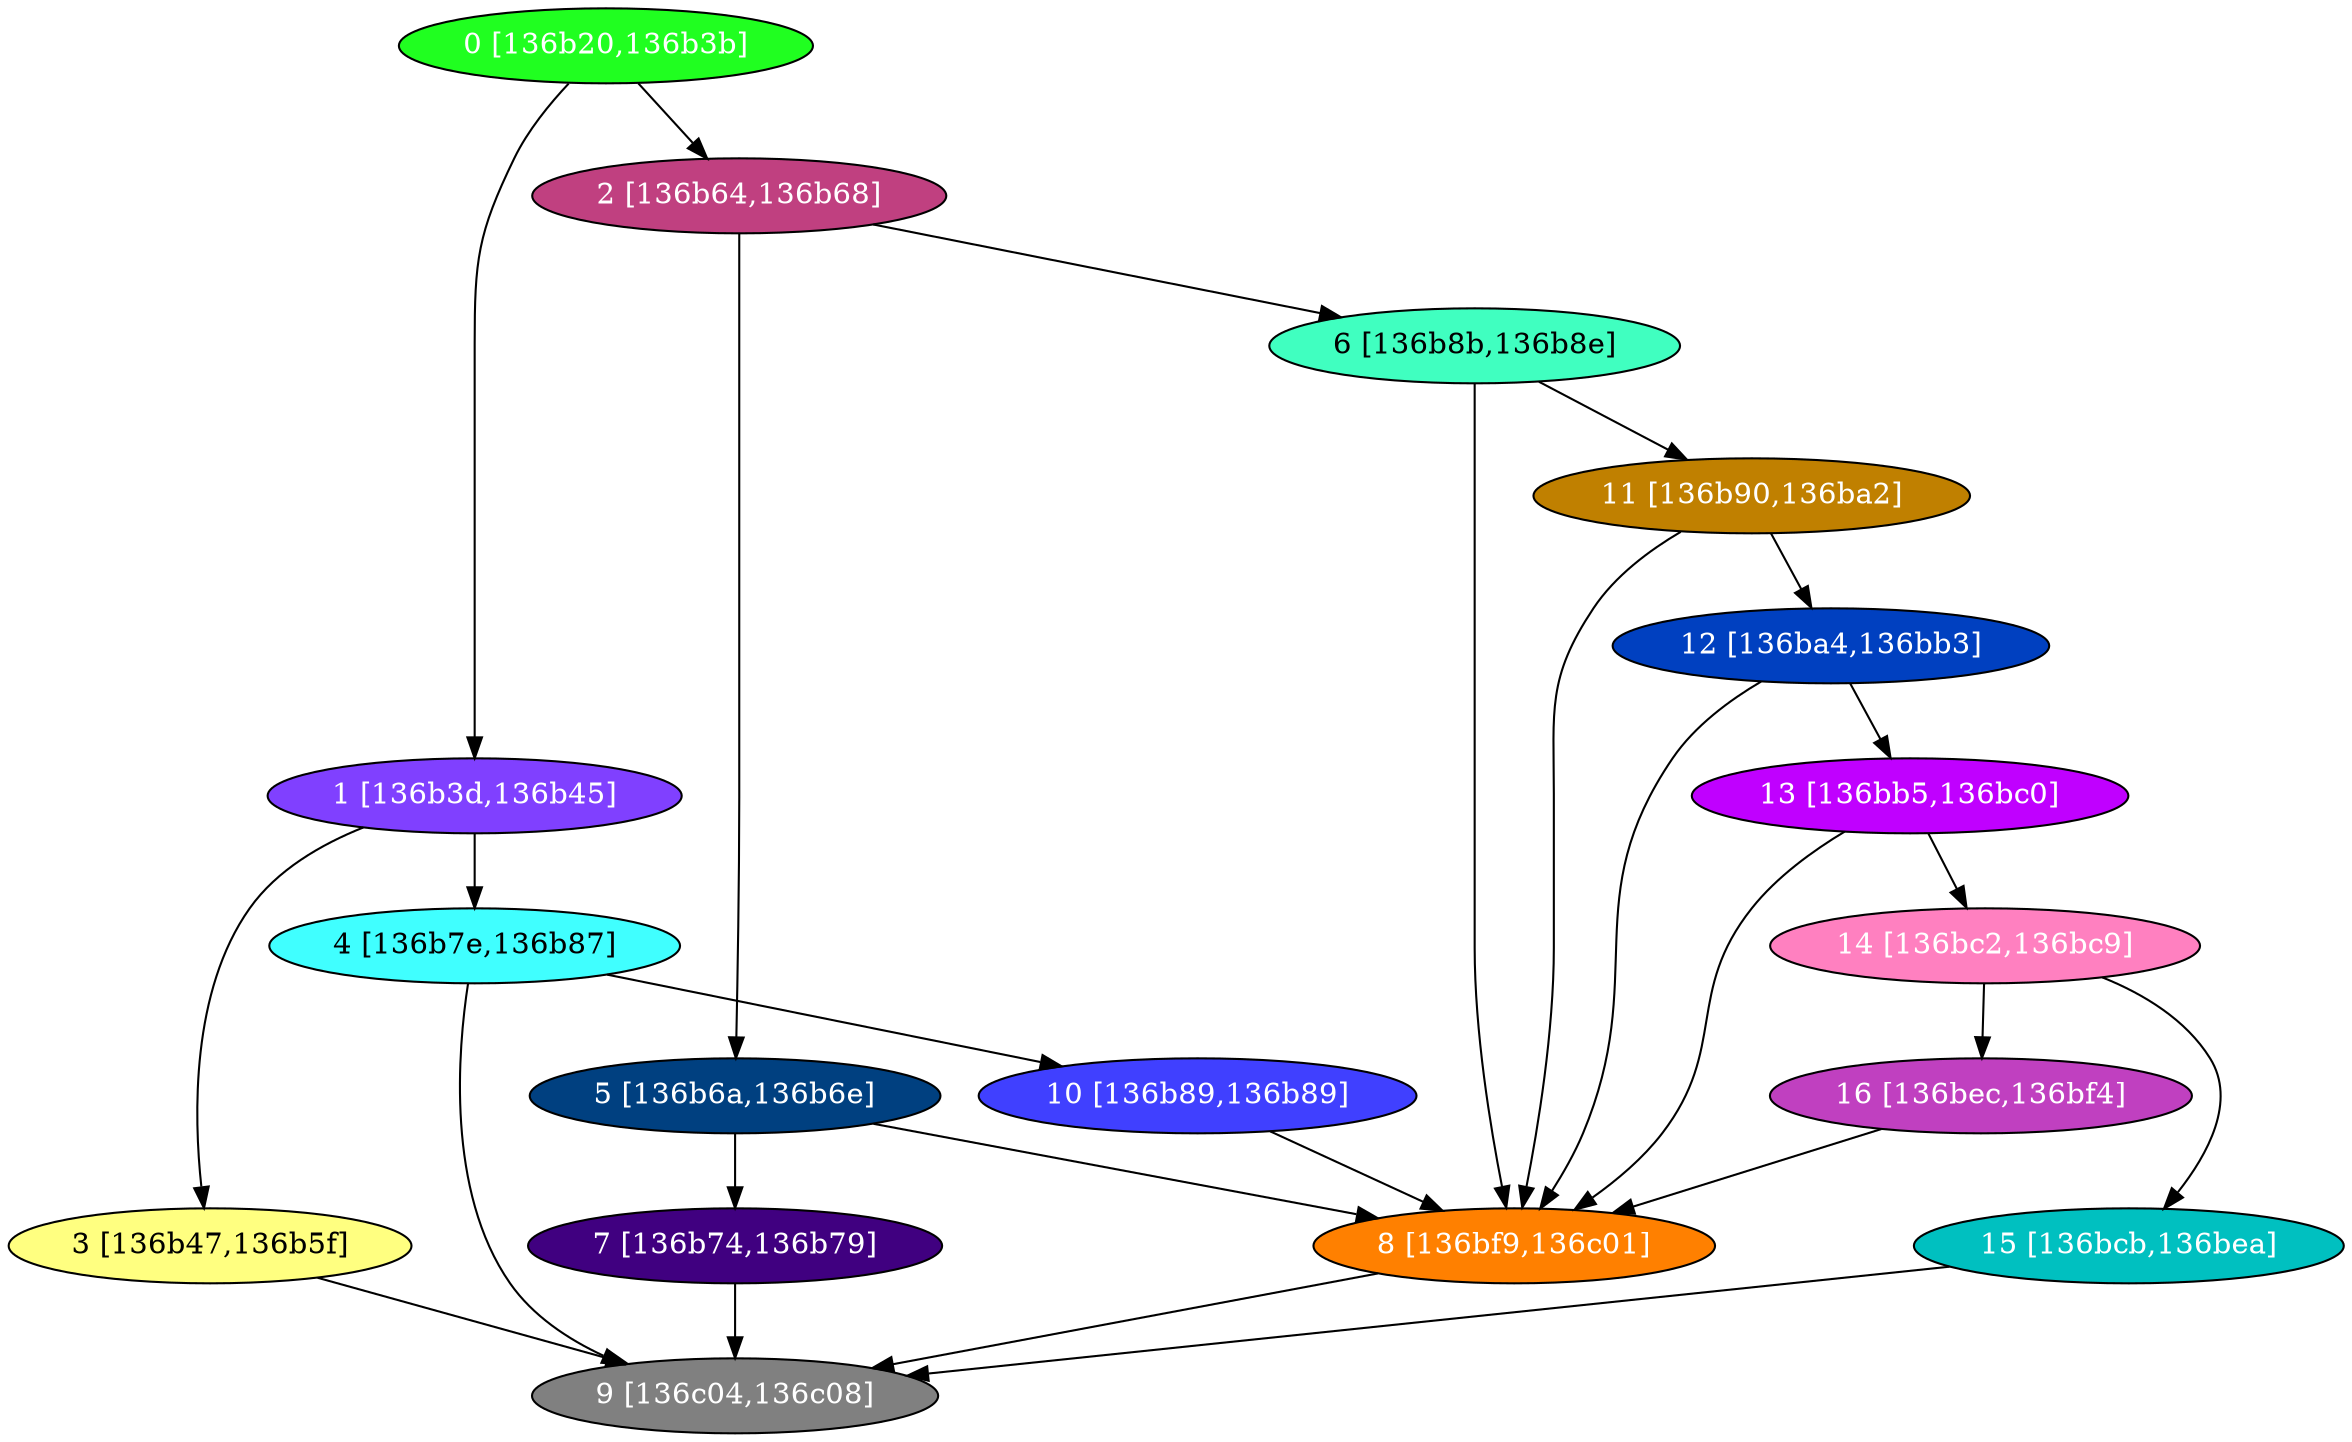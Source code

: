 diGraph libnss3{
	libnss3_0  [style=filled fillcolor="#20FF20" fontcolor="#ffffff" shape=oval label="0 [136b20,136b3b]"]
	libnss3_1  [style=filled fillcolor="#8040FF" fontcolor="#ffffff" shape=oval label="1 [136b3d,136b45]"]
	libnss3_2  [style=filled fillcolor="#C04080" fontcolor="#ffffff" shape=oval label="2 [136b64,136b68]"]
	libnss3_3  [style=filled fillcolor="#FFFF80" fontcolor="#000000" shape=oval label="3 [136b47,136b5f]"]
	libnss3_4  [style=filled fillcolor="#40FFFF" fontcolor="#000000" shape=oval label="4 [136b7e,136b87]"]
	libnss3_5  [style=filled fillcolor="#004080" fontcolor="#ffffff" shape=oval label="5 [136b6a,136b6e]"]
	libnss3_6  [style=filled fillcolor="#40FFC0" fontcolor="#000000" shape=oval label="6 [136b8b,136b8e]"]
	libnss3_7  [style=filled fillcolor="#400080" fontcolor="#ffffff" shape=oval label="7 [136b74,136b79]"]
	libnss3_8  [style=filled fillcolor="#FF8000" fontcolor="#ffffff" shape=oval label="8 [136bf9,136c01]"]
	libnss3_9  [style=filled fillcolor="#808080" fontcolor="#ffffff" shape=oval label="9 [136c04,136c08]"]
	libnss3_a  [style=filled fillcolor="#4040FF" fontcolor="#ffffff" shape=oval label="10 [136b89,136b89]"]
	libnss3_b  [style=filled fillcolor="#C08000" fontcolor="#ffffff" shape=oval label="11 [136b90,136ba2]"]
	libnss3_c  [style=filled fillcolor="#0040C0" fontcolor="#ffffff" shape=oval label="12 [136ba4,136bb3]"]
	libnss3_d  [style=filled fillcolor="#C000FF" fontcolor="#ffffff" shape=oval label="13 [136bb5,136bc0]"]
	libnss3_e  [style=filled fillcolor="#FF80C0" fontcolor="#ffffff" shape=oval label="14 [136bc2,136bc9]"]
	libnss3_f  [style=filled fillcolor="#00C0C0" fontcolor="#ffffff" shape=oval label="15 [136bcb,136bea]"]
	libnss3_10  [style=filled fillcolor="#C040C0" fontcolor="#ffffff" shape=oval label="16 [136bec,136bf4]"]

	libnss3_0 -> libnss3_1
	libnss3_0 -> libnss3_2
	libnss3_1 -> libnss3_3
	libnss3_1 -> libnss3_4
	libnss3_2 -> libnss3_5
	libnss3_2 -> libnss3_6
	libnss3_3 -> libnss3_9
	libnss3_4 -> libnss3_9
	libnss3_4 -> libnss3_a
	libnss3_5 -> libnss3_7
	libnss3_5 -> libnss3_8
	libnss3_6 -> libnss3_8
	libnss3_6 -> libnss3_b
	libnss3_7 -> libnss3_9
	libnss3_8 -> libnss3_9
	libnss3_a -> libnss3_8
	libnss3_b -> libnss3_8
	libnss3_b -> libnss3_c
	libnss3_c -> libnss3_8
	libnss3_c -> libnss3_d
	libnss3_d -> libnss3_8
	libnss3_d -> libnss3_e
	libnss3_e -> libnss3_f
	libnss3_e -> libnss3_10
	libnss3_f -> libnss3_9
	libnss3_10 -> libnss3_8
}